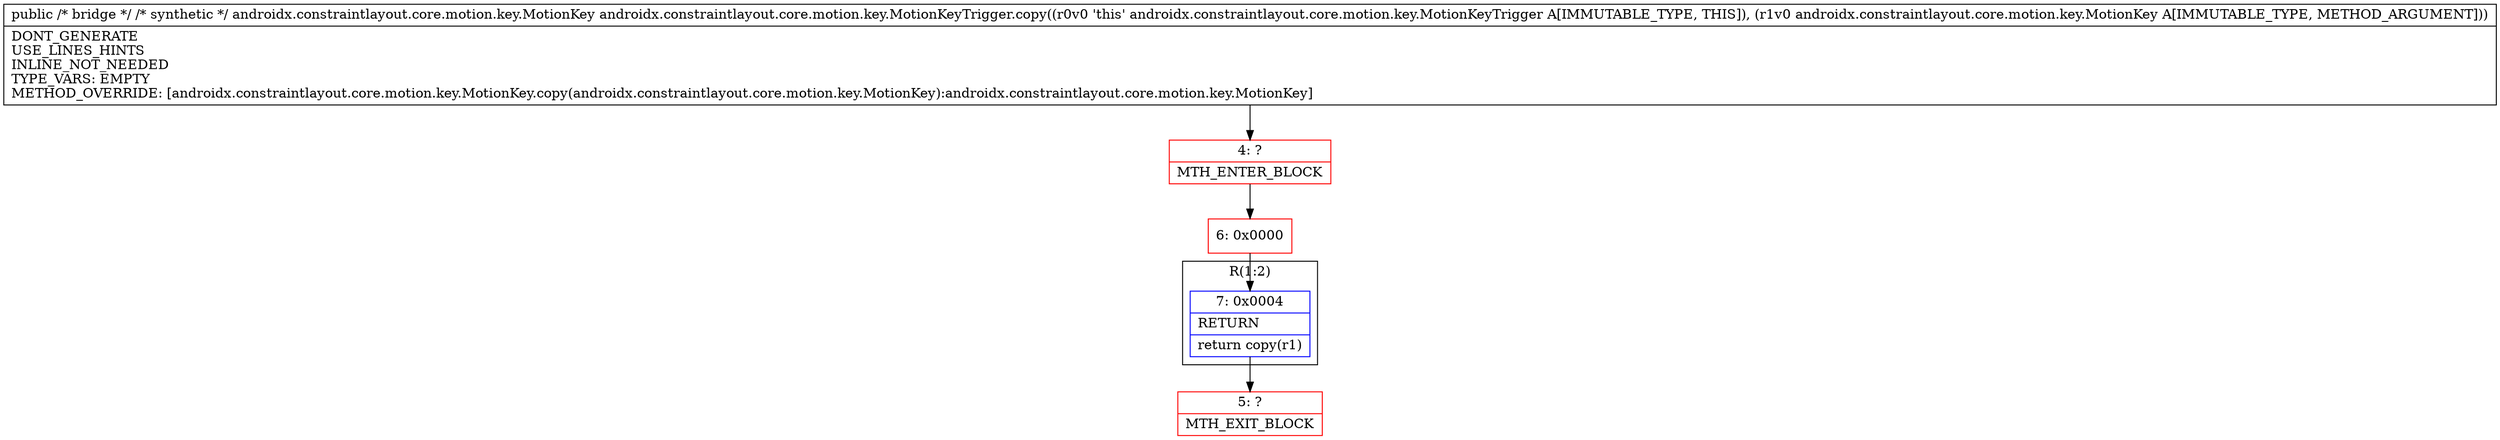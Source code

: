 digraph "CFG forandroidx.constraintlayout.core.motion.key.MotionKeyTrigger.copy(Landroidx\/constraintlayout\/core\/motion\/key\/MotionKey;)Landroidx\/constraintlayout\/core\/motion\/key\/MotionKey;" {
subgraph cluster_Region_1628063617 {
label = "R(1:2)";
node [shape=record,color=blue];
Node_7 [shape=record,label="{7\:\ 0x0004|RETURN\l|return copy(r1)\l}"];
}
Node_4 [shape=record,color=red,label="{4\:\ ?|MTH_ENTER_BLOCK\l}"];
Node_6 [shape=record,color=red,label="{6\:\ 0x0000}"];
Node_5 [shape=record,color=red,label="{5\:\ ?|MTH_EXIT_BLOCK\l}"];
MethodNode[shape=record,label="{public \/* bridge *\/ \/* synthetic *\/ androidx.constraintlayout.core.motion.key.MotionKey androidx.constraintlayout.core.motion.key.MotionKeyTrigger.copy((r0v0 'this' androidx.constraintlayout.core.motion.key.MotionKeyTrigger A[IMMUTABLE_TYPE, THIS]), (r1v0 androidx.constraintlayout.core.motion.key.MotionKey A[IMMUTABLE_TYPE, METHOD_ARGUMENT]))  | DONT_GENERATE\lUSE_LINES_HINTS\lINLINE_NOT_NEEDED\lTYPE_VARS: EMPTY\lMETHOD_OVERRIDE: [androidx.constraintlayout.core.motion.key.MotionKey.copy(androidx.constraintlayout.core.motion.key.MotionKey):androidx.constraintlayout.core.motion.key.MotionKey]\l}"];
MethodNode -> Node_4;Node_7 -> Node_5;
Node_4 -> Node_6;
Node_6 -> Node_7;
}

